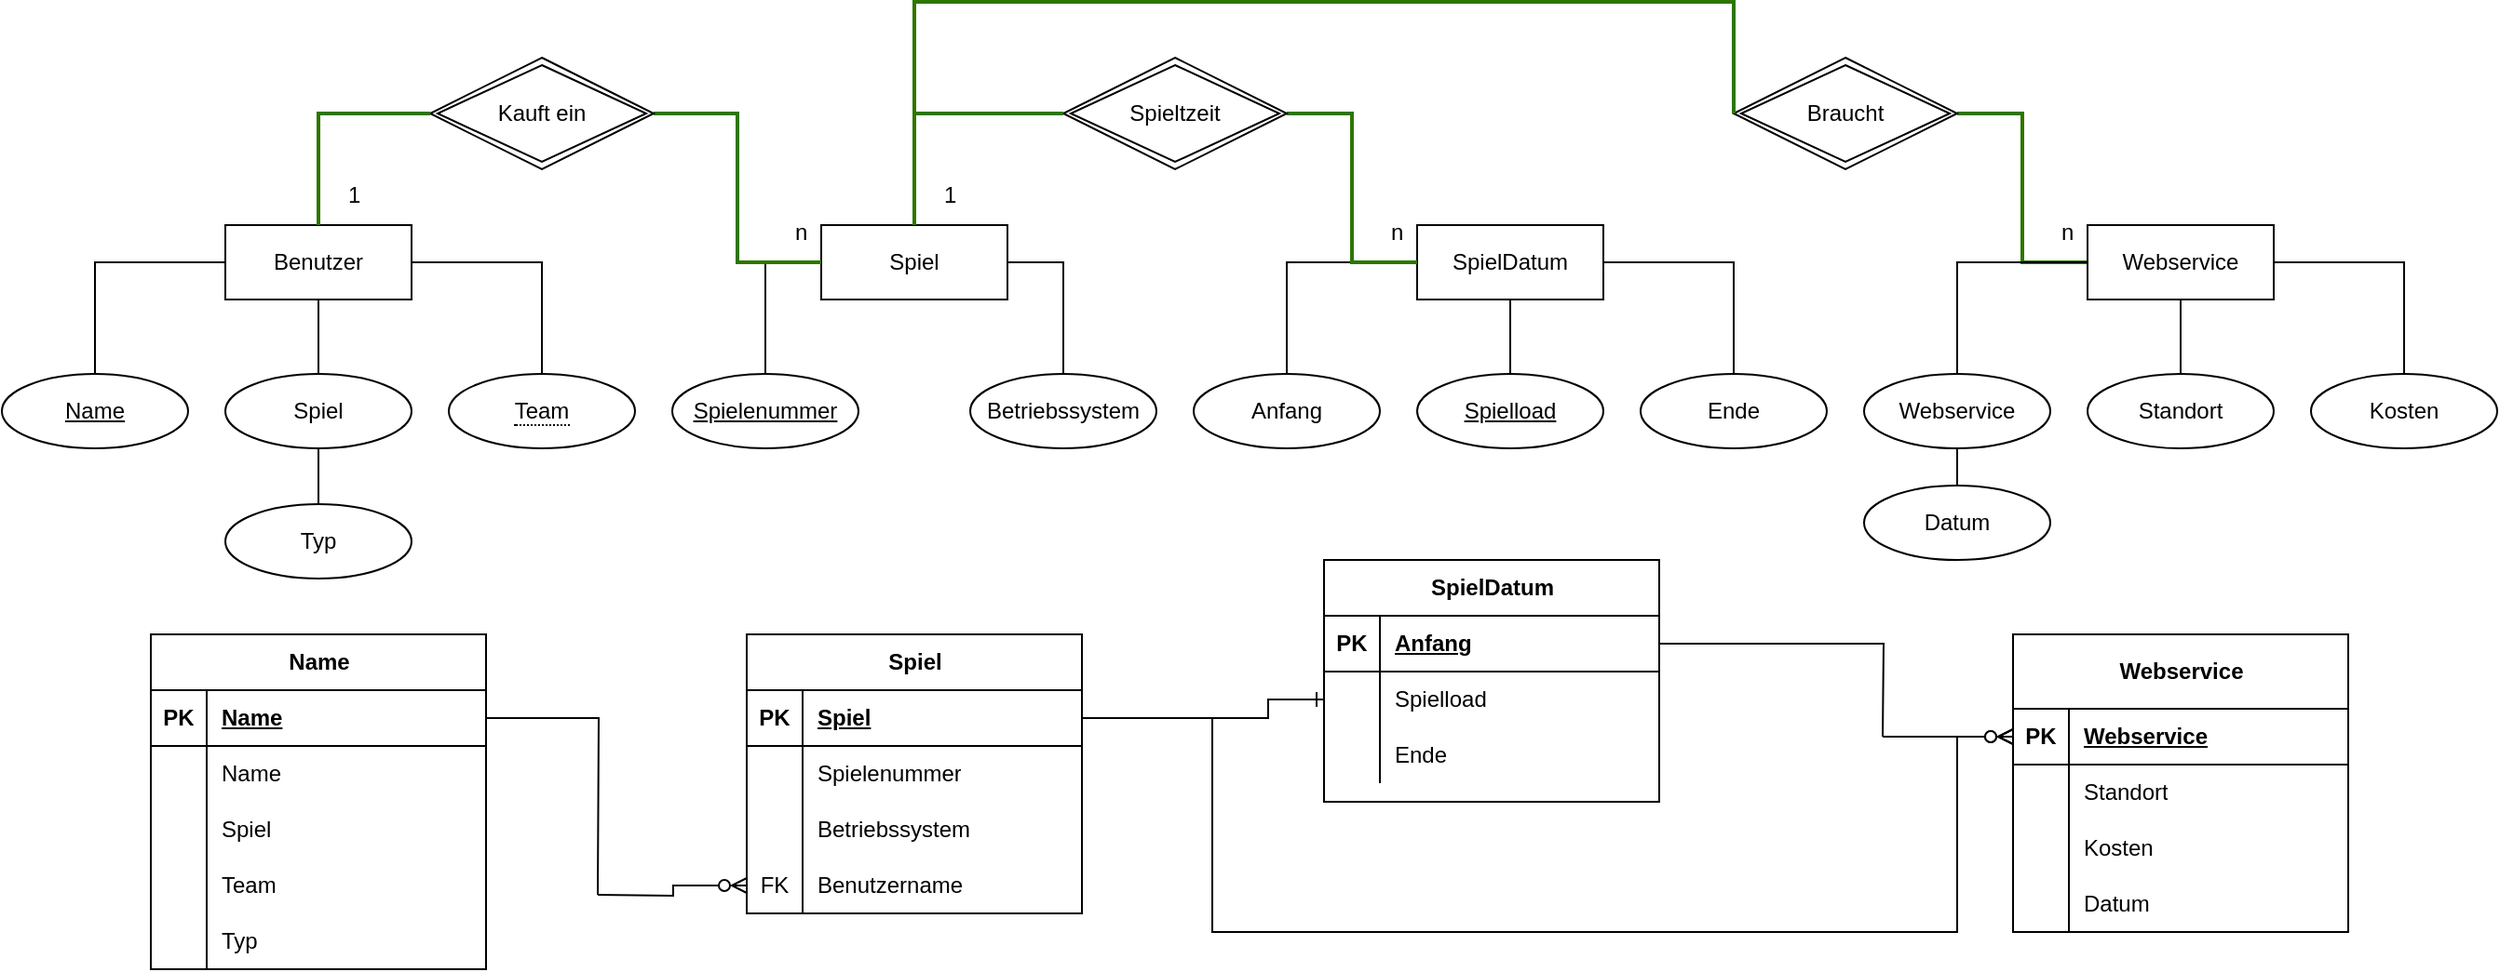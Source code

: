 <mxfile version="22.0.3" type="device">
  <diagram name="Page-1" id="e56a1550-8fbb-45ad-956c-1786394a9013">
    <mxGraphModel dx="1532" dy="1150" grid="1" gridSize="10" guides="1" tooltips="1" connect="1" arrows="1" fold="1" page="1" pageScale="1" pageWidth="1100" pageHeight="850" background="none" math="0" shadow="0">
      <root>
        <mxCell id="0" />
        <mxCell id="1" parent="0" />
        <mxCell id="-CW9qmXxjdjYQA9BhITq-48" value="" style="group" vertex="1" connectable="0" parent="1">
          <mxGeometry x="670" y="300" width="340" height="120" as="geometry" />
        </mxCell>
        <mxCell id="-CW9qmXxjdjYQA9BhITq-39" value="SpielDatum" style="whiteSpace=wrap;html=1;align=center;" vertex="1" parent="-CW9qmXxjdjYQA9BhITq-48">
          <mxGeometry x="120" width="100" height="40" as="geometry" />
        </mxCell>
        <mxCell id="-CW9qmXxjdjYQA9BhITq-40" value="Anfang" style="ellipse;whiteSpace=wrap;html=1;align=center;" vertex="1" parent="-CW9qmXxjdjYQA9BhITq-48">
          <mxGeometry y="80" width="100" height="40" as="geometry" />
        </mxCell>
        <mxCell id="-CW9qmXxjdjYQA9BhITq-45" style="edgeStyle=orthogonalEdgeStyle;rounded=0;orthogonalLoop=1;jettySize=auto;html=1;endArrow=none;endFill=0;" edge="1" parent="-CW9qmXxjdjYQA9BhITq-48" source="-CW9qmXxjdjYQA9BhITq-39" target="-CW9qmXxjdjYQA9BhITq-40">
          <mxGeometry relative="1" as="geometry" />
        </mxCell>
        <mxCell id="-CW9qmXxjdjYQA9BhITq-41" value="Ende" style="ellipse;whiteSpace=wrap;html=1;align=center;" vertex="1" parent="-CW9qmXxjdjYQA9BhITq-48">
          <mxGeometry x="240" y="80" width="100" height="40" as="geometry" />
        </mxCell>
        <mxCell id="-CW9qmXxjdjYQA9BhITq-47" style="edgeStyle=orthogonalEdgeStyle;rounded=0;orthogonalLoop=1;jettySize=auto;html=1;entryX=0.5;entryY=0;entryDx=0;entryDy=0;endArrow=none;endFill=0;" edge="1" parent="-CW9qmXxjdjYQA9BhITq-48" source="-CW9qmXxjdjYQA9BhITq-39" target="-CW9qmXxjdjYQA9BhITq-41">
          <mxGeometry relative="1" as="geometry" />
        </mxCell>
        <mxCell id="-CW9qmXxjdjYQA9BhITq-42" value="Spielload" style="ellipse;whiteSpace=wrap;html=1;align=center;fontStyle=4;" vertex="1" parent="-CW9qmXxjdjYQA9BhITq-48">
          <mxGeometry x="120" y="80" width="100" height="40" as="geometry" />
        </mxCell>
        <mxCell id="-CW9qmXxjdjYQA9BhITq-44" style="edgeStyle=orthogonalEdgeStyle;rounded=0;orthogonalLoop=1;jettySize=auto;html=1;entryX=0.5;entryY=0;entryDx=0;entryDy=0;endArrow=none;endFill=0;" edge="1" parent="-CW9qmXxjdjYQA9BhITq-48" source="-CW9qmXxjdjYQA9BhITq-39" target="-CW9qmXxjdjYQA9BhITq-42">
          <mxGeometry relative="1" as="geometry" />
        </mxCell>
        <mxCell id="-CW9qmXxjdjYQA9BhITq-49" value="" style="group" vertex="1" connectable="0" parent="1">
          <mxGeometry x="390" y="300" width="260" height="120" as="geometry" />
        </mxCell>
        <mxCell id="-CW9qmXxjdjYQA9BhITq-22" value="Spielenummer" style="ellipse;whiteSpace=wrap;html=1;align=center;fontStyle=4;container=0;" vertex="1" parent="-CW9qmXxjdjYQA9BhITq-49">
          <mxGeometry y="80" width="100" height="40" as="geometry" />
        </mxCell>
        <mxCell id="-CW9qmXxjdjYQA9BhITq-23" value="Betriebssystem" style="ellipse;whiteSpace=wrap;html=1;align=center;container=0;" vertex="1" parent="-CW9qmXxjdjYQA9BhITq-49">
          <mxGeometry x="160" y="80" width="100" height="40" as="geometry" />
        </mxCell>
        <mxCell id="-CW9qmXxjdjYQA9BhITq-35" style="edgeStyle=orthogonalEdgeStyle;rounded=0;orthogonalLoop=1;jettySize=auto;html=1;endArrow=none;endFill=0;" edge="1" parent="-CW9qmXxjdjYQA9BhITq-49" source="-CW9qmXxjdjYQA9BhITq-34" target="-CW9qmXxjdjYQA9BhITq-22">
          <mxGeometry relative="1" as="geometry">
            <Array as="points">
              <mxPoint x="50" y="20" />
            </Array>
          </mxGeometry>
        </mxCell>
        <mxCell id="-CW9qmXxjdjYQA9BhITq-36" style="edgeStyle=orthogonalEdgeStyle;rounded=0;orthogonalLoop=1;jettySize=auto;html=1;endArrow=none;endFill=0;" edge="1" parent="-CW9qmXxjdjYQA9BhITq-49" source="-CW9qmXxjdjYQA9BhITq-34" target="-CW9qmXxjdjYQA9BhITq-23">
          <mxGeometry relative="1" as="geometry">
            <Array as="points">
              <mxPoint x="210" y="20" />
            </Array>
          </mxGeometry>
        </mxCell>
        <mxCell id="-CW9qmXxjdjYQA9BhITq-34" value="Spiel" style="whiteSpace=wrap;html=1;align=center;" vertex="1" parent="-CW9qmXxjdjYQA9BhITq-49">
          <mxGeometry x="80" width="100" height="40" as="geometry" />
        </mxCell>
        <mxCell id="-CW9qmXxjdjYQA9BhITq-476" value="n" style="text;strokeColor=none;fillColor=none;spacingLeft=4;spacingRight=4;overflow=hidden;rotatable=0;points=[[0,0.5],[1,0.5]];portConstraint=eastwest;fontSize=12;whiteSpace=wrap;html=1;" vertex="1" parent="-CW9qmXxjdjYQA9BhITq-49">
          <mxGeometry x="60" y="-10" width="40" height="30" as="geometry" />
        </mxCell>
        <mxCell id="-CW9qmXxjdjYQA9BhITq-50" value="" style="group" vertex="1" connectable="0" parent="1">
          <mxGeometry x="30" y="300" width="340" height="190" as="geometry" />
        </mxCell>
        <mxCell id="-CW9qmXxjdjYQA9BhITq-16" value="Typ" style="ellipse;whiteSpace=wrap;html=1;align=center;" vertex="1" parent="-CW9qmXxjdjYQA9BhITq-50">
          <mxGeometry x="120" y="150" width="100" height="40" as="geometry" />
        </mxCell>
        <mxCell id="-CW9qmXxjdjYQA9BhITq-18" style="edgeStyle=orthogonalEdgeStyle;rounded=0;orthogonalLoop=1;jettySize=auto;html=1;endArrow=none;endFill=0;" edge="1" parent="-CW9qmXxjdjYQA9BhITq-50" source="-CW9qmXxjdjYQA9BhITq-4" target="-CW9qmXxjdjYQA9BhITq-16">
          <mxGeometry relative="1" as="geometry" />
        </mxCell>
        <mxCell id="-CW9qmXxjdjYQA9BhITq-2" value="Name" style="ellipse;whiteSpace=wrap;html=1;align=center;fontStyle=4;" vertex="1" parent="-CW9qmXxjdjYQA9BhITq-50">
          <mxGeometry y="80" width="100" height="40" as="geometry" />
        </mxCell>
        <mxCell id="-CW9qmXxjdjYQA9BhITq-3" value="&lt;span style=&quot;border-bottom: 1px dotted&quot;&gt;Team&lt;/span&gt;" style="ellipse;whiteSpace=wrap;html=1;align=center;" vertex="1" parent="-CW9qmXxjdjYQA9BhITq-50">
          <mxGeometry x="240" y="80" width="100" height="40" as="geometry" />
        </mxCell>
        <mxCell id="-CW9qmXxjdjYQA9BhITq-4" value="Spiel" style="ellipse;whiteSpace=wrap;html=1;align=center;" vertex="1" parent="-CW9qmXxjdjYQA9BhITq-50">
          <mxGeometry x="120" y="80" width="100" height="40" as="geometry" />
        </mxCell>
        <mxCell id="-CW9qmXxjdjYQA9BhITq-29" style="edgeStyle=orthogonalEdgeStyle;rounded=0;orthogonalLoop=1;jettySize=auto;html=1;entryX=0.5;entryY=0;entryDx=0;entryDy=0;endArrow=none;endFill=0;" edge="1" parent="-CW9qmXxjdjYQA9BhITq-50" source="-CW9qmXxjdjYQA9BhITq-28" target="-CW9qmXxjdjYQA9BhITq-2">
          <mxGeometry relative="1" as="geometry" />
        </mxCell>
        <mxCell id="-CW9qmXxjdjYQA9BhITq-30" style="edgeStyle=orthogonalEdgeStyle;rounded=0;orthogonalLoop=1;jettySize=auto;html=1;endArrow=none;endFill=0;" edge="1" parent="-CW9qmXxjdjYQA9BhITq-50" source="-CW9qmXxjdjYQA9BhITq-28" target="-CW9qmXxjdjYQA9BhITq-3">
          <mxGeometry relative="1" as="geometry" />
        </mxCell>
        <mxCell id="-CW9qmXxjdjYQA9BhITq-31" style="edgeStyle=orthogonalEdgeStyle;rounded=0;orthogonalLoop=1;jettySize=auto;html=1;endArrow=none;endFill=0;" edge="1" parent="-CW9qmXxjdjYQA9BhITq-50" source="-CW9qmXxjdjYQA9BhITq-28" target="-CW9qmXxjdjYQA9BhITq-4">
          <mxGeometry relative="1" as="geometry" />
        </mxCell>
        <mxCell id="-CW9qmXxjdjYQA9BhITq-28" value="Benutzer" style="whiteSpace=wrap;html=1;align=center;" vertex="1" parent="-CW9qmXxjdjYQA9BhITq-50">
          <mxGeometry x="120" width="100" height="40" as="geometry" />
        </mxCell>
        <mxCell id="-CW9qmXxjdjYQA9BhITq-360" style="edgeStyle=orthogonalEdgeStyle;rounded=0;orthogonalLoop=1;jettySize=auto;html=1;entryX=0;entryY=0.5;entryDx=0;entryDy=0;endArrow=none;endFill=0;fillColor=#60a917;strokeColor=#2D7600;strokeWidth=2;" edge="1" parent="1" source="-CW9qmXxjdjYQA9BhITq-358" target="-CW9qmXxjdjYQA9BhITq-34">
          <mxGeometry relative="1" as="geometry" />
        </mxCell>
        <mxCell id="-CW9qmXxjdjYQA9BhITq-358" value="Kauft ein" style="shape=rhombus;double=1;perimeter=rhombusPerimeter;whiteSpace=wrap;html=1;align=center;" vertex="1" parent="1">
          <mxGeometry x="260" y="210" width="120" height="60" as="geometry" />
        </mxCell>
        <mxCell id="-CW9qmXxjdjYQA9BhITq-359" style="edgeStyle=orthogonalEdgeStyle;rounded=0;orthogonalLoop=1;jettySize=auto;html=1;entryX=0;entryY=0.5;entryDx=0;entryDy=0;exitX=0.5;exitY=0;exitDx=0;exitDy=0;endArrow=none;endFill=0;fillColor=#60a917;strokeColor=#2D7600;strokeWidth=2;" edge="1" parent="1" source="-CW9qmXxjdjYQA9BhITq-28" target="-CW9qmXxjdjYQA9BhITq-358">
          <mxGeometry relative="1" as="geometry" />
        </mxCell>
        <mxCell id="-CW9qmXxjdjYQA9BhITq-363" style="edgeStyle=orthogonalEdgeStyle;rounded=0;orthogonalLoop=1;jettySize=auto;html=1;entryX=0;entryY=0.5;entryDx=0;entryDy=0;endArrow=none;endFill=0;fillColor=#60a917;strokeColor=#2D7600;strokeWidth=2;" edge="1" parent="1" source="-CW9qmXxjdjYQA9BhITq-361" target="-CW9qmXxjdjYQA9BhITq-39">
          <mxGeometry relative="1" as="geometry" />
        </mxCell>
        <mxCell id="-CW9qmXxjdjYQA9BhITq-361" value="Spieltzeit" style="shape=rhombus;double=1;perimeter=rhombusPerimeter;whiteSpace=wrap;html=1;align=center;" vertex="1" parent="1">
          <mxGeometry x="600" y="210" width="120" height="60" as="geometry" />
        </mxCell>
        <mxCell id="-CW9qmXxjdjYQA9BhITq-362" style="edgeStyle=orthogonalEdgeStyle;rounded=0;orthogonalLoop=1;jettySize=auto;html=1;entryX=0;entryY=0.5;entryDx=0;entryDy=0;exitX=0.5;exitY=0;exitDx=0;exitDy=0;endArrow=none;endFill=0;fillColor=#60a917;strokeColor=#2D7600;strokeWidth=2;" edge="1" parent="1" source="-CW9qmXxjdjYQA9BhITq-34" target="-CW9qmXxjdjYQA9BhITq-361">
          <mxGeometry relative="1" as="geometry" />
        </mxCell>
        <mxCell id="-CW9qmXxjdjYQA9BhITq-366" style="edgeStyle=orthogonalEdgeStyle;rounded=0;orthogonalLoop=1;jettySize=auto;html=1;entryX=0;entryY=0.5;entryDx=0;entryDy=0;fillColor=#60a917;strokeColor=#2D7600;endArrow=none;endFill=0;strokeWidth=2;" edge="1" parent="1" source="-CW9qmXxjdjYQA9BhITq-364" target="-CW9qmXxjdjYQA9BhITq-51">
          <mxGeometry relative="1" as="geometry" />
        </mxCell>
        <mxCell id="-CW9qmXxjdjYQA9BhITq-364" value="Braucht" style="shape=rhombus;double=1;perimeter=rhombusPerimeter;whiteSpace=wrap;html=1;align=center;" vertex="1" parent="1">
          <mxGeometry x="960" y="210" width="120" height="60" as="geometry" />
        </mxCell>
        <mxCell id="-CW9qmXxjdjYQA9BhITq-365" style="edgeStyle=orthogonalEdgeStyle;rounded=0;orthogonalLoop=1;jettySize=auto;html=1;entryX=0;entryY=0.5;entryDx=0;entryDy=0;fillColor=#60a917;strokeColor=#2D7600;endArrow=none;endFill=0;strokeWidth=2;" edge="1" parent="1" source="-CW9qmXxjdjYQA9BhITq-34" target="-CW9qmXxjdjYQA9BhITq-364">
          <mxGeometry relative="1" as="geometry">
            <Array as="points">
              <mxPoint x="520" y="180" />
              <mxPoint x="960" y="180" />
            </Array>
          </mxGeometry>
        </mxCell>
        <mxCell id="-CW9qmXxjdjYQA9BhITq-375" value="Name" style="shape=table;startSize=30;container=1;collapsible=1;childLayout=tableLayout;fixedRows=1;rowLines=0;fontStyle=1;align=center;resizeLast=1;html=1;" vertex="1" parent="1">
          <mxGeometry x="110" y="520" width="180" height="180" as="geometry" />
        </mxCell>
        <mxCell id="-CW9qmXxjdjYQA9BhITq-376" value="" style="shape=tableRow;horizontal=0;startSize=0;swimlaneHead=0;swimlaneBody=0;fillColor=none;collapsible=0;dropTarget=0;points=[[0,0.5],[1,0.5]];portConstraint=eastwest;top=0;left=0;right=0;bottom=1;" vertex="1" parent="-CW9qmXxjdjYQA9BhITq-375">
          <mxGeometry y="30" width="180" height="30" as="geometry" />
        </mxCell>
        <mxCell id="-CW9qmXxjdjYQA9BhITq-377" value="PK" style="shape=partialRectangle;connectable=0;fillColor=none;top=0;left=0;bottom=0;right=0;fontStyle=1;overflow=hidden;whiteSpace=wrap;html=1;" vertex="1" parent="-CW9qmXxjdjYQA9BhITq-376">
          <mxGeometry width="30" height="30" as="geometry">
            <mxRectangle width="30" height="30" as="alternateBounds" />
          </mxGeometry>
        </mxCell>
        <mxCell id="-CW9qmXxjdjYQA9BhITq-378" value="Name" style="shape=partialRectangle;connectable=0;fillColor=none;top=0;left=0;bottom=0;right=0;align=left;spacingLeft=6;fontStyle=5;overflow=hidden;whiteSpace=wrap;html=1;" vertex="1" parent="-CW9qmXxjdjYQA9BhITq-376">
          <mxGeometry x="30" width="150" height="30" as="geometry">
            <mxRectangle width="150" height="30" as="alternateBounds" />
          </mxGeometry>
        </mxCell>
        <mxCell id="-CW9qmXxjdjYQA9BhITq-379" value="" style="shape=tableRow;horizontal=0;startSize=0;swimlaneHead=0;swimlaneBody=0;fillColor=none;collapsible=0;dropTarget=0;points=[[0,0.5],[1,0.5]];portConstraint=eastwest;top=0;left=0;right=0;bottom=0;" vertex="1" parent="-CW9qmXxjdjYQA9BhITq-375">
          <mxGeometry y="60" width="180" height="30" as="geometry" />
        </mxCell>
        <mxCell id="-CW9qmXxjdjYQA9BhITq-380" value="" style="shape=partialRectangle;connectable=0;fillColor=none;top=0;left=0;bottom=0;right=0;editable=1;overflow=hidden;whiteSpace=wrap;html=1;" vertex="1" parent="-CW9qmXxjdjYQA9BhITq-379">
          <mxGeometry width="30" height="30" as="geometry">
            <mxRectangle width="30" height="30" as="alternateBounds" />
          </mxGeometry>
        </mxCell>
        <mxCell id="-CW9qmXxjdjYQA9BhITq-381" value="Name" style="shape=partialRectangle;connectable=0;fillColor=none;top=0;left=0;bottom=0;right=0;align=left;spacingLeft=6;overflow=hidden;whiteSpace=wrap;html=1;" vertex="1" parent="-CW9qmXxjdjYQA9BhITq-379">
          <mxGeometry x="30" width="150" height="30" as="geometry">
            <mxRectangle width="150" height="30" as="alternateBounds" />
          </mxGeometry>
        </mxCell>
        <mxCell id="-CW9qmXxjdjYQA9BhITq-382" value="" style="shape=tableRow;horizontal=0;startSize=0;swimlaneHead=0;swimlaneBody=0;fillColor=none;collapsible=0;dropTarget=0;points=[[0,0.5],[1,0.5]];portConstraint=eastwest;top=0;left=0;right=0;bottom=0;" vertex="1" parent="-CW9qmXxjdjYQA9BhITq-375">
          <mxGeometry y="90" width="180" height="30" as="geometry" />
        </mxCell>
        <mxCell id="-CW9qmXxjdjYQA9BhITq-383" value="" style="shape=partialRectangle;connectable=0;fillColor=none;top=0;left=0;bottom=0;right=0;editable=1;overflow=hidden;whiteSpace=wrap;html=1;" vertex="1" parent="-CW9qmXxjdjYQA9BhITq-382">
          <mxGeometry width="30" height="30" as="geometry">
            <mxRectangle width="30" height="30" as="alternateBounds" />
          </mxGeometry>
        </mxCell>
        <mxCell id="-CW9qmXxjdjYQA9BhITq-384" value="Spiel" style="shape=partialRectangle;connectable=0;fillColor=none;top=0;left=0;bottom=0;right=0;align=left;spacingLeft=6;overflow=hidden;whiteSpace=wrap;html=1;" vertex="1" parent="-CW9qmXxjdjYQA9BhITq-382">
          <mxGeometry x="30" width="150" height="30" as="geometry">
            <mxRectangle width="150" height="30" as="alternateBounds" />
          </mxGeometry>
        </mxCell>
        <mxCell id="-CW9qmXxjdjYQA9BhITq-385" value="" style="shape=tableRow;horizontal=0;startSize=0;swimlaneHead=0;swimlaneBody=0;fillColor=none;collapsible=0;dropTarget=0;points=[[0,0.5],[1,0.5]];portConstraint=eastwest;top=0;left=0;right=0;bottom=0;" vertex="1" parent="-CW9qmXxjdjYQA9BhITq-375">
          <mxGeometry y="120" width="180" height="30" as="geometry" />
        </mxCell>
        <mxCell id="-CW9qmXxjdjYQA9BhITq-386" value="" style="shape=partialRectangle;connectable=0;fillColor=none;top=0;left=0;bottom=0;right=0;editable=1;overflow=hidden;whiteSpace=wrap;html=1;" vertex="1" parent="-CW9qmXxjdjYQA9BhITq-385">
          <mxGeometry width="30" height="30" as="geometry">
            <mxRectangle width="30" height="30" as="alternateBounds" />
          </mxGeometry>
        </mxCell>
        <mxCell id="-CW9qmXxjdjYQA9BhITq-387" value="Team" style="shape=partialRectangle;connectable=0;fillColor=none;top=0;left=0;bottom=0;right=0;align=left;spacingLeft=6;overflow=hidden;whiteSpace=wrap;html=1;" vertex="1" parent="-CW9qmXxjdjYQA9BhITq-385">
          <mxGeometry x="30" width="150" height="30" as="geometry">
            <mxRectangle width="150" height="30" as="alternateBounds" />
          </mxGeometry>
        </mxCell>
        <mxCell id="-CW9qmXxjdjYQA9BhITq-388" style="shape=tableRow;horizontal=0;startSize=0;swimlaneHead=0;swimlaneBody=0;fillColor=none;collapsible=0;dropTarget=0;points=[[0,0.5],[1,0.5]];portConstraint=eastwest;top=0;left=0;right=0;bottom=0;" vertex="1" parent="-CW9qmXxjdjYQA9BhITq-375">
          <mxGeometry y="150" width="180" height="30" as="geometry" />
        </mxCell>
        <mxCell id="-CW9qmXxjdjYQA9BhITq-389" style="shape=partialRectangle;connectable=0;fillColor=none;top=0;left=0;bottom=0;right=0;editable=1;overflow=hidden;whiteSpace=wrap;html=1;" vertex="1" parent="-CW9qmXxjdjYQA9BhITq-388">
          <mxGeometry width="30" height="30" as="geometry">
            <mxRectangle width="30" height="30" as="alternateBounds" />
          </mxGeometry>
        </mxCell>
        <mxCell id="-CW9qmXxjdjYQA9BhITq-390" value="Typ" style="shape=partialRectangle;connectable=0;fillColor=none;top=0;left=0;bottom=0;right=0;align=left;spacingLeft=6;overflow=hidden;whiteSpace=wrap;html=1;" vertex="1" parent="-CW9qmXxjdjYQA9BhITq-388">
          <mxGeometry x="30" width="150" height="30" as="geometry">
            <mxRectangle width="150" height="30" as="alternateBounds" />
          </mxGeometry>
        </mxCell>
        <mxCell id="-CW9qmXxjdjYQA9BhITq-391" value="Spiel" style="shape=table;startSize=30;container=1;collapsible=1;childLayout=tableLayout;fixedRows=1;rowLines=0;fontStyle=1;align=center;resizeLast=1;html=1;" vertex="1" parent="1">
          <mxGeometry x="430" y="520" width="180" height="150" as="geometry" />
        </mxCell>
        <mxCell id="-CW9qmXxjdjYQA9BhITq-392" value="" style="shape=tableRow;horizontal=0;startSize=0;swimlaneHead=0;swimlaneBody=0;fillColor=none;collapsible=0;dropTarget=0;points=[[0,0.5],[1,0.5]];portConstraint=eastwest;top=0;left=0;right=0;bottom=1;" vertex="1" parent="-CW9qmXxjdjYQA9BhITq-391">
          <mxGeometry y="30" width="180" height="30" as="geometry" />
        </mxCell>
        <mxCell id="-CW9qmXxjdjYQA9BhITq-393" value="PK" style="shape=partialRectangle;connectable=0;fillColor=none;top=0;left=0;bottom=0;right=0;fontStyle=1;overflow=hidden;whiteSpace=wrap;html=1;" vertex="1" parent="-CW9qmXxjdjYQA9BhITq-392">
          <mxGeometry width="30" height="30" as="geometry">
            <mxRectangle width="30" height="30" as="alternateBounds" />
          </mxGeometry>
        </mxCell>
        <mxCell id="-CW9qmXxjdjYQA9BhITq-394" value="Spiel" style="shape=partialRectangle;connectable=0;fillColor=none;top=0;left=0;bottom=0;right=0;align=left;spacingLeft=6;fontStyle=5;overflow=hidden;whiteSpace=wrap;html=1;" vertex="1" parent="-CW9qmXxjdjYQA9BhITq-392">
          <mxGeometry x="30" width="150" height="30" as="geometry">
            <mxRectangle width="150" height="30" as="alternateBounds" />
          </mxGeometry>
        </mxCell>
        <mxCell id="-CW9qmXxjdjYQA9BhITq-395" value="" style="shape=tableRow;horizontal=0;startSize=0;swimlaneHead=0;swimlaneBody=0;fillColor=none;collapsible=0;dropTarget=0;points=[[0,0.5],[1,0.5]];portConstraint=eastwest;top=0;left=0;right=0;bottom=0;" vertex="1" parent="-CW9qmXxjdjYQA9BhITq-391">
          <mxGeometry y="60" width="180" height="30" as="geometry" />
        </mxCell>
        <mxCell id="-CW9qmXxjdjYQA9BhITq-396" value="" style="shape=partialRectangle;connectable=0;fillColor=none;top=0;left=0;bottom=0;right=0;editable=1;overflow=hidden;whiteSpace=wrap;html=1;" vertex="1" parent="-CW9qmXxjdjYQA9BhITq-395">
          <mxGeometry width="30" height="30" as="geometry">
            <mxRectangle width="30" height="30" as="alternateBounds" />
          </mxGeometry>
        </mxCell>
        <mxCell id="-CW9qmXxjdjYQA9BhITq-397" value="Spielenummer" style="shape=partialRectangle;connectable=0;fillColor=none;top=0;left=0;bottom=0;right=0;align=left;spacingLeft=6;overflow=hidden;whiteSpace=wrap;html=1;" vertex="1" parent="-CW9qmXxjdjYQA9BhITq-395">
          <mxGeometry x="30" width="150" height="30" as="geometry">
            <mxRectangle width="150" height="30" as="alternateBounds" />
          </mxGeometry>
        </mxCell>
        <mxCell id="-CW9qmXxjdjYQA9BhITq-398" value="" style="shape=tableRow;horizontal=0;startSize=0;swimlaneHead=0;swimlaneBody=0;fillColor=none;collapsible=0;dropTarget=0;points=[[0,0.5],[1,0.5]];portConstraint=eastwest;top=0;left=0;right=0;bottom=0;" vertex="1" parent="-CW9qmXxjdjYQA9BhITq-391">
          <mxGeometry y="90" width="180" height="30" as="geometry" />
        </mxCell>
        <mxCell id="-CW9qmXxjdjYQA9BhITq-399" value="" style="shape=partialRectangle;connectable=0;fillColor=none;top=0;left=0;bottom=0;right=0;editable=1;overflow=hidden;whiteSpace=wrap;html=1;" vertex="1" parent="-CW9qmXxjdjYQA9BhITq-398">
          <mxGeometry width="30" height="30" as="geometry">
            <mxRectangle width="30" height="30" as="alternateBounds" />
          </mxGeometry>
        </mxCell>
        <mxCell id="-CW9qmXxjdjYQA9BhITq-400" value="Betriebssystem" style="shape=partialRectangle;connectable=0;fillColor=none;top=0;left=0;bottom=0;right=0;align=left;spacingLeft=6;overflow=hidden;whiteSpace=wrap;html=1;" vertex="1" parent="-CW9qmXxjdjYQA9BhITq-398">
          <mxGeometry x="30" width="150" height="30" as="geometry">
            <mxRectangle width="150" height="30" as="alternateBounds" />
          </mxGeometry>
        </mxCell>
        <mxCell id="-CW9qmXxjdjYQA9BhITq-407" style="shape=tableRow;horizontal=0;startSize=0;swimlaneHead=0;swimlaneBody=0;fillColor=none;collapsible=0;dropTarget=0;points=[[0,0.5],[1,0.5]];portConstraint=eastwest;top=0;left=0;right=0;bottom=0;" vertex="1" parent="-CW9qmXxjdjYQA9BhITq-391">
          <mxGeometry y="120" width="180" height="30" as="geometry" />
        </mxCell>
        <mxCell id="-CW9qmXxjdjYQA9BhITq-408" value="FK" style="shape=partialRectangle;connectable=0;fillColor=none;top=0;left=0;bottom=0;right=0;editable=1;overflow=hidden;whiteSpace=wrap;html=1;" vertex="1" parent="-CW9qmXxjdjYQA9BhITq-407">
          <mxGeometry width="30" height="30" as="geometry">
            <mxRectangle width="30" height="30" as="alternateBounds" />
          </mxGeometry>
        </mxCell>
        <mxCell id="-CW9qmXxjdjYQA9BhITq-409" value="Benutzername" style="shape=partialRectangle;connectable=0;fillColor=none;top=0;left=0;bottom=0;right=0;align=left;spacingLeft=6;overflow=hidden;whiteSpace=wrap;html=1;" vertex="1" parent="-CW9qmXxjdjYQA9BhITq-407">
          <mxGeometry x="30" width="150" height="30" as="geometry">
            <mxRectangle width="150" height="30" as="alternateBounds" />
          </mxGeometry>
        </mxCell>
        <mxCell id="-CW9qmXxjdjYQA9BhITq-411" value="SpielDatum" style="shape=table;startSize=30;container=1;collapsible=1;childLayout=tableLayout;fixedRows=1;rowLines=0;fontStyle=1;align=center;resizeLast=1;html=1;" vertex="1" parent="1">
          <mxGeometry x="740" y="480" width="180" height="130" as="geometry" />
        </mxCell>
        <mxCell id="-CW9qmXxjdjYQA9BhITq-412" value="" style="shape=tableRow;horizontal=0;startSize=0;swimlaneHead=0;swimlaneBody=0;fillColor=none;collapsible=0;dropTarget=0;points=[[0,0.5],[1,0.5]];portConstraint=eastwest;top=0;left=0;right=0;bottom=1;" vertex="1" parent="-CW9qmXxjdjYQA9BhITq-411">
          <mxGeometry y="30" width="180" height="30" as="geometry" />
        </mxCell>
        <mxCell id="-CW9qmXxjdjYQA9BhITq-413" value="PK" style="shape=partialRectangle;connectable=0;fillColor=none;top=0;left=0;bottom=0;right=0;fontStyle=1;overflow=hidden;whiteSpace=wrap;html=1;" vertex="1" parent="-CW9qmXxjdjYQA9BhITq-412">
          <mxGeometry width="30" height="30" as="geometry">
            <mxRectangle width="30" height="30" as="alternateBounds" />
          </mxGeometry>
        </mxCell>
        <mxCell id="-CW9qmXxjdjYQA9BhITq-414" value="Anfang" style="shape=partialRectangle;connectable=0;fillColor=none;top=0;left=0;bottom=0;right=0;align=left;spacingLeft=6;fontStyle=5;overflow=hidden;whiteSpace=wrap;html=1;" vertex="1" parent="-CW9qmXxjdjYQA9BhITq-412">
          <mxGeometry x="30" width="150" height="30" as="geometry">
            <mxRectangle width="150" height="30" as="alternateBounds" />
          </mxGeometry>
        </mxCell>
        <mxCell id="-CW9qmXxjdjYQA9BhITq-415" value="" style="shape=tableRow;horizontal=0;startSize=0;swimlaneHead=0;swimlaneBody=0;fillColor=none;collapsible=0;dropTarget=0;points=[[0,0.5],[1,0.5]];portConstraint=eastwest;top=0;left=0;right=0;bottom=0;" vertex="1" parent="-CW9qmXxjdjYQA9BhITq-411">
          <mxGeometry y="60" width="180" height="30" as="geometry" />
        </mxCell>
        <mxCell id="-CW9qmXxjdjYQA9BhITq-416" value="" style="shape=partialRectangle;connectable=0;fillColor=none;top=0;left=0;bottom=0;right=0;editable=1;overflow=hidden;whiteSpace=wrap;html=1;" vertex="1" parent="-CW9qmXxjdjYQA9BhITq-415">
          <mxGeometry width="30" height="30" as="geometry">
            <mxRectangle width="30" height="30" as="alternateBounds" />
          </mxGeometry>
        </mxCell>
        <mxCell id="-CW9qmXxjdjYQA9BhITq-417" value="Spielload" style="shape=partialRectangle;connectable=0;fillColor=none;top=0;left=0;bottom=0;right=0;align=left;spacingLeft=6;overflow=hidden;whiteSpace=wrap;html=1;" vertex="1" parent="-CW9qmXxjdjYQA9BhITq-415">
          <mxGeometry x="30" width="150" height="30" as="geometry">
            <mxRectangle width="150" height="30" as="alternateBounds" />
          </mxGeometry>
        </mxCell>
        <mxCell id="-CW9qmXxjdjYQA9BhITq-418" value="" style="shape=tableRow;horizontal=0;startSize=0;swimlaneHead=0;swimlaneBody=0;fillColor=none;collapsible=0;dropTarget=0;points=[[0,0.5],[1,0.5]];portConstraint=eastwest;top=0;left=0;right=0;bottom=0;" vertex="1" parent="-CW9qmXxjdjYQA9BhITq-411">
          <mxGeometry y="90" width="180" height="30" as="geometry" />
        </mxCell>
        <mxCell id="-CW9qmXxjdjYQA9BhITq-419" value="" style="shape=partialRectangle;connectable=0;fillColor=none;top=0;left=0;bottom=0;right=0;editable=1;overflow=hidden;whiteSpace=wrap;html=1;" vertex="1" parent="-CW9qmXxjdjYQA9BhITq-418">
          <mxGeometry width="30" height="30" as="geometry">
            <mxRectangle width="30" height="30" as="alternateBounds" />
          </mxGeometry>
        </mxCell>
        <mxCell id="-CW9qmXxjdjYQA9BhITq-420" value="Ende" style="shape=partialRectangle;connectable=0;fillColor=none;top=0;left=0;bottom=0;right=0;align=left;spacingLeft=6;overflow=hidden;whiteSpace=wrap;html=1;" vertex="1" parent="-CW9qmXxjdjYQA9BhITq-418">
          <mxGeometry x="30" width="150" height="30" as="geometry">
            <mxRectangle width="150" height="30" as="alternateBounds" />
          </mxGeometry>
        </mxCell>
        <mxCell id="-CW9qmXxjdjYQA9BhITq-451" value="" style="edgeStyle=entityRelationEdgeStyle;fontSize=12;html=1;endArrow=ERzeroToMany;endFill=1;rounded=0;entryX=0;entryY=0.5;entryDx=0;entryDy=0;" edge="1" parent="1" target="-CW9qmXxjdjYQA9BhITq-491">
          <mxGeometry width="100" height="100" relative="1" as="geometry">
            <mxPoint x="1040" y="575" as="sourcePoint" />
            <mxPoint x="1110" y="565" as="targetPoint" />
            <Array as="points">
              <mxPoint x="960" y="510" />
            </Array>
          </mxGeometry>
        </mxCell>
        <mxCell id="-CW9qmXxjdjYQA9BhITq-468" style="edgeStyle=orthogonalEdgeStyle;rounded=0;orthogonalLoop=1;jettySize=auto;html=1;endArrow=none;endFill=0;" edge="1" parent="1" source="-CW9qmXxjdjYQA9BhITq-392">
          <mxGeometry relative="1" as="geometry">
            <mxPoint x="1050" y="680" as="targetPoint" />
            <Array as="points">
              <mxPoint x="680" y="565" />
              <mxPoint x="680" y="680" />
              <mxPoint x="1050" y="680" />
            </Array>
          </mxGeometry>
        </mxCell>
        <mxCell id="-CW9qmXxjdjYQA9BhITq-475" value="1" style="text;strokeColor=none;fillColor=none;spacingLeft=4;spacingRight=4;overflow=hidden;rotatable=0;points=[[0,0.5],[1,0.5]];portConstraint=eastwest;fontSize=12;whiteSpace=wrap;html=1;" vertex="1" parent="1">
          <mxGeometry x="210" y="270" width="40" height="30" as="geometry" />
        </mxCell>
        <mxCell id="-CW9qmXxjdjYQA9BhITq-477" value="1" style="text;strokeColor=none;fillColor=none;spacingLeft=4;spacingRight=4;overflow=hidden;rotatable=0;points=[[0,0.5],[1,0.5]];portConstraint=eastwest;fontSize=12;whiteSpace=wrap;html=1;" vertex="1" parent="1">
          <mxGeometry x="530" y="270" width="40" height="30" as="geometry" />
        </mxCell>
        <mxCell id="-CW9qmXxjdjYQA9BhITq-478" value="n" style="text;strokeColor=none;fillColor=none;spacingLeft=4;spacingRight=4;overflow=hidden;rotatable=0;points=[[0,0.5],[1,0.5]];portConstraint=eastwest;fontSize=12;whiteSpace=wrap;html=1;" vertex="1" parent="1">
          <mxGeometry x="770" y="290" width="40" height="30" as="geometry" />
        </mxCell>
        <mxCell id="-CW9qmXxjdjYQA9BhITq-51" value="Webservice" style="whiteSpace=wrap;html=1;align=center;" vertex="1" parent="1">
          <mxGeometry x="1150" y="300" width="100" height="40" as="geometry" />
        </mxCell>
        <mxCell id="-CW9qmXxjdjYQA9BhITq-52" value="Kosten" style="ellipse;whiteSpace=wrap;html=1;align=center;" vertex="1" parent="1">
          <mxGeometry x="1270" y="380" width="100" height="40" as="geometry" />
        </mxCell>
        <mxCell id="-CW9qmXxjdjYQA9BhITq-57" style="edgeStyle=orthogonalEdgeStyle;rounded=0;orthogonalLoop=1;jettySize=auto;html=1;entryX=0.5;entryY=0;entryDx=0;entryDy=0;endArrow=none;endFill=0;" edge="1" parent="1" source="-CW9qmXxjdjYQA9BhITq-51" target="-CW9qmXxjdjYQA9BhITq-52">
          <mxGeometry relative="1" as="geometry" />
        </mxCell>
        <mxCell id="-CW9qmXxjdjYQA9BhITq-53" value="Standort" style="ellipse;whiteSpace=wrap;html=1;align=center;" vertex="1" parent="1">
          <mxGeometry x="1150" y="380" width="100" height="40" as="geometry" />
        </mxCell>
        <mxCell id="-CW9qmXxjdjYQA9BhITq-56" style="edgeStyle=orthogonalEdgeStyle;rounded=0;orthogonalLoop=1;jettySize=auto;html=1;entryX=0.5;entryY=0;entryDx=0;entryDy=0;endArrow=none;endFill=0;" edge="1" parent="1" source="-CW9qmXxjdjYQA9BhITq-51" target="-CW9qmXxjdjYQA9BhITq-53">
          <mxGeometry relative="1" as="geometry" />
        </mxCell>
        <mxCell id="-CW9qmXxjdjYQA9BhITq-489" style="edgeStyle=orthogonalEdgeStyle;rounded=0;orthogonalLoop=1;jettySize=auto;html=1;entryX=0.5;entryY=0;entryDx=0;entryDy=0;endArrow=none;endFill=0;" edge="1" parent="1" source="-CW9qmXxjdjYQA9BhITq-54" target="-CW9qmXxjdjYQA9BhITq-486">
          <mxGeometry relative="1" as="geometry" />
        </mxCell>
        <mxCell id="-CW9qmXxjdjYQA9BhITq-54" value="Webservice" style="ellipse;whiteSpace=wrap;html=1;align=center;" vertex="1" parent="1">
          <mxGeometry x="1030" y="380" width="100" height="40" as="geometry" />
        </mxCell>
        <mxCell id="-CW9qmXxjdjYQA9BhITq-55" style="edgeStyle=orthogonalEdgeStyle;rounded=0;orthogonalLoop=1;jettySize=auto;html=1;entryX=0.5;entryY=0;entryDx=0;entryDy=0;endArrow=none;endFill=0;" edge="1" parent="1" source="-CW9qmXxjdjYQA9BhITq-51" target="-CW9qmXxjdjYQA9BhITq-54">
          <mxGeometry relative="1" as="geometry" />
        </mxCell>
        <mxCell id="-CW9qmXxjdjYQA9BhITq-481" value="n" style="text;strokeColor=none;fillColor=none;spacingLeft=4;spacingRight=4;overflow=hidden;rotatable=0;points=[[0,0.5],[1,0.5]];portConstraint=eastwest;fontSize=12;whiteSpace=wrap;html=1;" vertex="1" parent="1">
          <mxGeometry x="1130" y="290" width="40" height="30" as="geometry" />
        </mxCell>
        <mxCell id="-CW9qmXxjdjYQA9BhITq-486" value="Datum" style="ellipse;whiteSpace=wrap;html=1;align=center;" vertex="1" parent="1">
          <mxGeometry x="1030" y="440" width="100" height="40" as="geometry" />
        </mxCell>
        <mxCell id="-CW9qmXxjdjYQA9BhITq-490" value="Webservice" style="shape=table;startSize=40;container=1;collapsible=1;childLayout=tableLayout;fixedRows=1;rowLines=0;fontStyle=1;align=center;resizeLast=1;html=1;" vertex="1" parent="1">
          <mxGeometry x="1110" y="520" width="180" height="160" as="geometry" />
        </mxCell>
        <mxCell id="-CW9qmXxjdjYQA9BhITq-491" value="" style="shape=tableRow;horizontal=0;startSize=0;swimlaneHead=0;swimlaneBody=0;fillColor=none;collapsible=0;dropTarget=0;points=[[0,0.5],[1,0.5]];portConstraint=eastwest;top=0;left=0;right=0;bottom=1;" vertex="1" parent="-CW9qmXxjdjYQA9BhITq-490">
          <mxGeometry y="40" width="180" height="30" as="geometry" />
        </mxCell>
        <mxCell id="-CW9qmXxjdjYQA9BhITq-492" value="PK" style="shape=partialRectangle;connectable=0;fillColor=none;top=0;left=0;bottom=0;right=0;fontStyle=1;overflow=hidden;whiteSpace=wrap;html=1;" vertex="1" parent="-CW9qmXxjdjYQA9BhITq-491">
          <mxGeometry width="30" height="30" as="geometry">
            <mxRectangle width="30" height="30" as="alternateBounds" />
          </mxGeometry>
        </mxCell>
        <mxCell id="-CW9qmXxjdjYQA9BhITq-493" value="Webservice" style="shape=partialRectangle;connectable=0;fillColor=none;top=0;left=0;bottom=0;right=0;align=left;spacingLeft=6;fontStyle=5;overflow=hidden;whiteSpace=wrap;html=1;" vertex="1" parent="-CW9qmXxjdjYQA9BhITq-491">
          <mxGeometry x="30" width="150" height="30" as="geometry">
            <mxRectangle width="150" height="30" as="alternateBounds" />
          </mxGeometry>
        </mxCell>
        <mxCell id="-CW9qmXxjdjYQA9BhITq-494" value="" style="shape=tableRow;horizontal=0;startSize=0;swimlaneHead=0;swimlaneBody=0;fillColor=none;collapsible=0;dropTarget=0;points=[[0,0.5],[1,0.5]];portConstraint=eastwest;top=0;left=0;right=0;bottom=0;" vertex="1" parent="-CW9qmXxjdjYQA9BhITq-490">
          <mxGeometry y="70" width="180" height="30" as="geometry" />
        </mxCell>
        <mxCell id="-CW9qmXxjdjYQA9BhITq-495" value="" style="shape=partialRectangle;connectable=0;fillColor=none;top=0;left=0;bottom=0;right=0;editable=1;overflow=hidden;whiteSpace=wrap;html=1;" vertex="1" parent="-CW9qmXxjdjYQA9BhITq-494">
          <mxGeometry width="30" height="30" as="geometry">
            <mxRectangle width="30" height="30" as="alternateBounds" />
          </mxGeometry>
        </mxCell>
        <mxCell id="-CW9qmXxjdjYQA9BhITq-496" value="Standort" style="shape=partialRectangle;connectable=0;fillColor=none;top=0;left=0;bottom=0;right=0;align=left;spacingLeft=6;overflow=hidden;whiteSpace=wrap;html=1;" vertex="1" parent="-CW9qmXxjdjYQA9BhITq-494">
          <mxGeometry x="30" width="150" height="30" as="geometry">
            <mxRectangle width="150" height="30" as="alternateBounds" />
          </mxGeometry>
        </mxCell>
        <mxCell id="-CW9qmXxjdjYQA9BhITq-497" value="" style="shape=tableRow;horizontal=0;startSize=0;swimlaneHead=0;swimlaneBody=0;fillColor=none;collapsible=0;dropTarget=0;points=[[0,0.5],[1,0.5]];portConstraint=eastwest;top=0;left=0;right=0;bottom=0;" vertex="1" parent="-CW9qmXxjdjYQA9BhITq-490">
          <mxGeometry y="100" width="180" height="30" as="geometry" />
        </mxCell>
        <mxCell id="-CW9qmXxjdjYQA9BhITq-498" value="" style="shape=partialRectangle;connectable=0;fillColor=none;top=0;left=0;bottom=0;right=0;editable=1;overflow=hidden;whiteSpace=wrap;html=1;" vertex="1" parent="-CW9qmXxjdjYQA9BhITq-497">
          <mxGeometry width="30" height="30" as="geometry">
            <mxRectangle width="30" height="30" as="alternateBounds" />
          </mxGeometry>
        </mxCell>
        <mxCell id="-CW9qmXxjdjYQA9BhITq-499" value="Kosten" style="shape=partialRectangle;connectable=0;fillColor=none;top=0;left=0;bottom=0;right=0;align=left;spacingLeft=6;overflow=hidden;whiteSpace=wrap;html=1;" vertex="1" parent="-CW9qmXxjdjYQA9BhITq-497">
          <mxGeometry x="30" width="150" height="30" as="geometry">
            <mxRectangle width="150" height="30" as="alternateBounds" />
          </mxGeometry>
        </mxCell>
        <mxCell id="-CW9qmXxjdjYQA9BhITq-500" style="shape=tableRow;horizontal=0;startSize=0;swimlaneHead=0;swimlaneBody=0;fillColor=none;collapsible=0;dropTarget=0;points=[[0,0.5],[1,0.5]];portConstraint=eastwest;top=0;left=0;right=0;bottom=0;" vertex="1" parent="-CW9qmXxjdjYQA9BhITq-490">
          <mxGeometry y="130" width="180" height="30" as="geometry" />
        </mxCell>
        <mxCell id="-CW9qmXxjdjYQA9BhITq-501" style="shape=partialRectangle;connectable=0;fillColor=none;top=0;left=0;bottom=0;right=0;editable=1;overflow=hidden;whiteSpace=wrap;html=1;" vertex="1" parent="-CW9qmXxjdjYQA9BhITq-500">
          <mxGeometry width="30" height="30" as="geometry">
            <mxRectangle width="30" height="30" as="alternateBounds" />
          </mxGeometry>
        </mxCell>
        <mxCell id="-CW9qmXxjdjYQA9BhITq-502" value="Datum" style="shape=partialRectangle;connectable=0;fillColor=none;top=0;left=0;bottom=0;right=0;align=left;spacingLeft=6;overflow=hidden;whiteSpace=wrap;html=1;" vertex="1" parent="-CW9qmXxjdjYQA9BhITq-500">
          <mxGeometry x="30" width="150" height="30" as="geometry">
            <mxRectangle width="150" height="30" as="alternateBounds" />
          </mxGeometry>
        </mxCell>
        <mxCell id="-CW9qmXxjdjYQA9BhITq-503" value="" style="edgeStyle=entityRelationEdgeStyle;fontSize=12;html=1;endArrow=ERzeroToMany;endFill=1;rounded=0;entryX=0;entryY=0.5;entryDx=0;entryDy=0;" edge="1" parent="1" target="-CW9qmXxjdjYQA9BhITq-491">
          <mxGeometry width="100" height="100" relative="1" as="geometry">
            <mxPoint x="1050" y="680" as="sourcePoint" />
            <mxPoint x="1070" y="575" as="targetPoint" />
            <Array as="points">
              <mxPoint x="1080" y="680" />
              <mxPoint x="1070" y="580" />
              <mxPoint x="1090" y="660" />
              <mxPoint x="1070" y="580" />
            </Array>
          </mxGeometry>
        </mxCell>
        <mxCell id="-CW9qmXxjdjYQA9BhITq-504" style="edgeStyle=orthogonalEdgeStyle;rounded=0;orthogonalLoop=1;jettySize=auto;html=1;exitX=1;exitY=0.5;exitDx=0;exitDy=0;endArrow=none;endFill=0;" edge="1" parent="1" source="-CW9qmXxjdjYQA9BhITq-412">
          <mxGeometry relative="1" as="geometry">
            <mxPoint x="1040" y="575" as="targetPoint" />
          </mxGeometry>
        </mxCell>
        <mxCell id="-CW9qmXxjdjYQA9BhITq-505" value="" style="edgeStyle=entityRelationEdgeStyle;fontSize=12;html=1;endArrow=ERone;endFill=1;rounded=0;" edge="1" parent="1" target="-CW9qmXxjdjYQA9BhITq-415">
          <mxGeometry width="100" height="100" relative="1" as="geometry">
            <mxPoint x="680" y="565" as="sourcePoint" />
            <mxPoint x="720" y="580" as="targetPoint" />
            <Array as="points">
              <mxPoint x="690" y="570" />
              <mxPoint x="680" y="570" />
            </Array>
          </mxGeometry>
        </mxCell>
        <mxCell id="-CW9qmXxjdjYQA9BhITq-508" style="edgeStyle=orthogonalEdgeStyle;rounded=0;orthogonalLoop=1;jettySize=auto;html=1;exitX=1;exitY=0.5;exitDx=0;exitDy=0;endArrow=none;endFill=0;" edge="1" parent="1" source="-CW9qmXxjdjYQA9BhITq-376">
          <mxGeometry relative="1" as="geometry">
            <mxPoint x="350" y="660" as="targetPoint" />
          </mxGeometry>
        </mxCell>
        <mxCell id="-CW9qmXxjdjYQA9BhITq-509" style="edgeStyle=orthogonalEdgeStyle;rounded=0;orthogonalLoop=1;jettySize=auto;html=1;exitX=0;exitY=0.5;exitDx=0;exitDy=0;startArrow=ERzeroToMany;startFill=0;endArrow=none;endFill=0;" edge="1" parent="1" source="-CW9qmXxjdjYQA9BhITq-407">
          <mxGeometry relative="1" as="geometry">
            <mxPoint x="350" y="660" as="targetPoint" />
          </mxGeometry>
        </mxCell>
      </root>
    </mxGraphModel>
  </diagram>
</mxfile>

